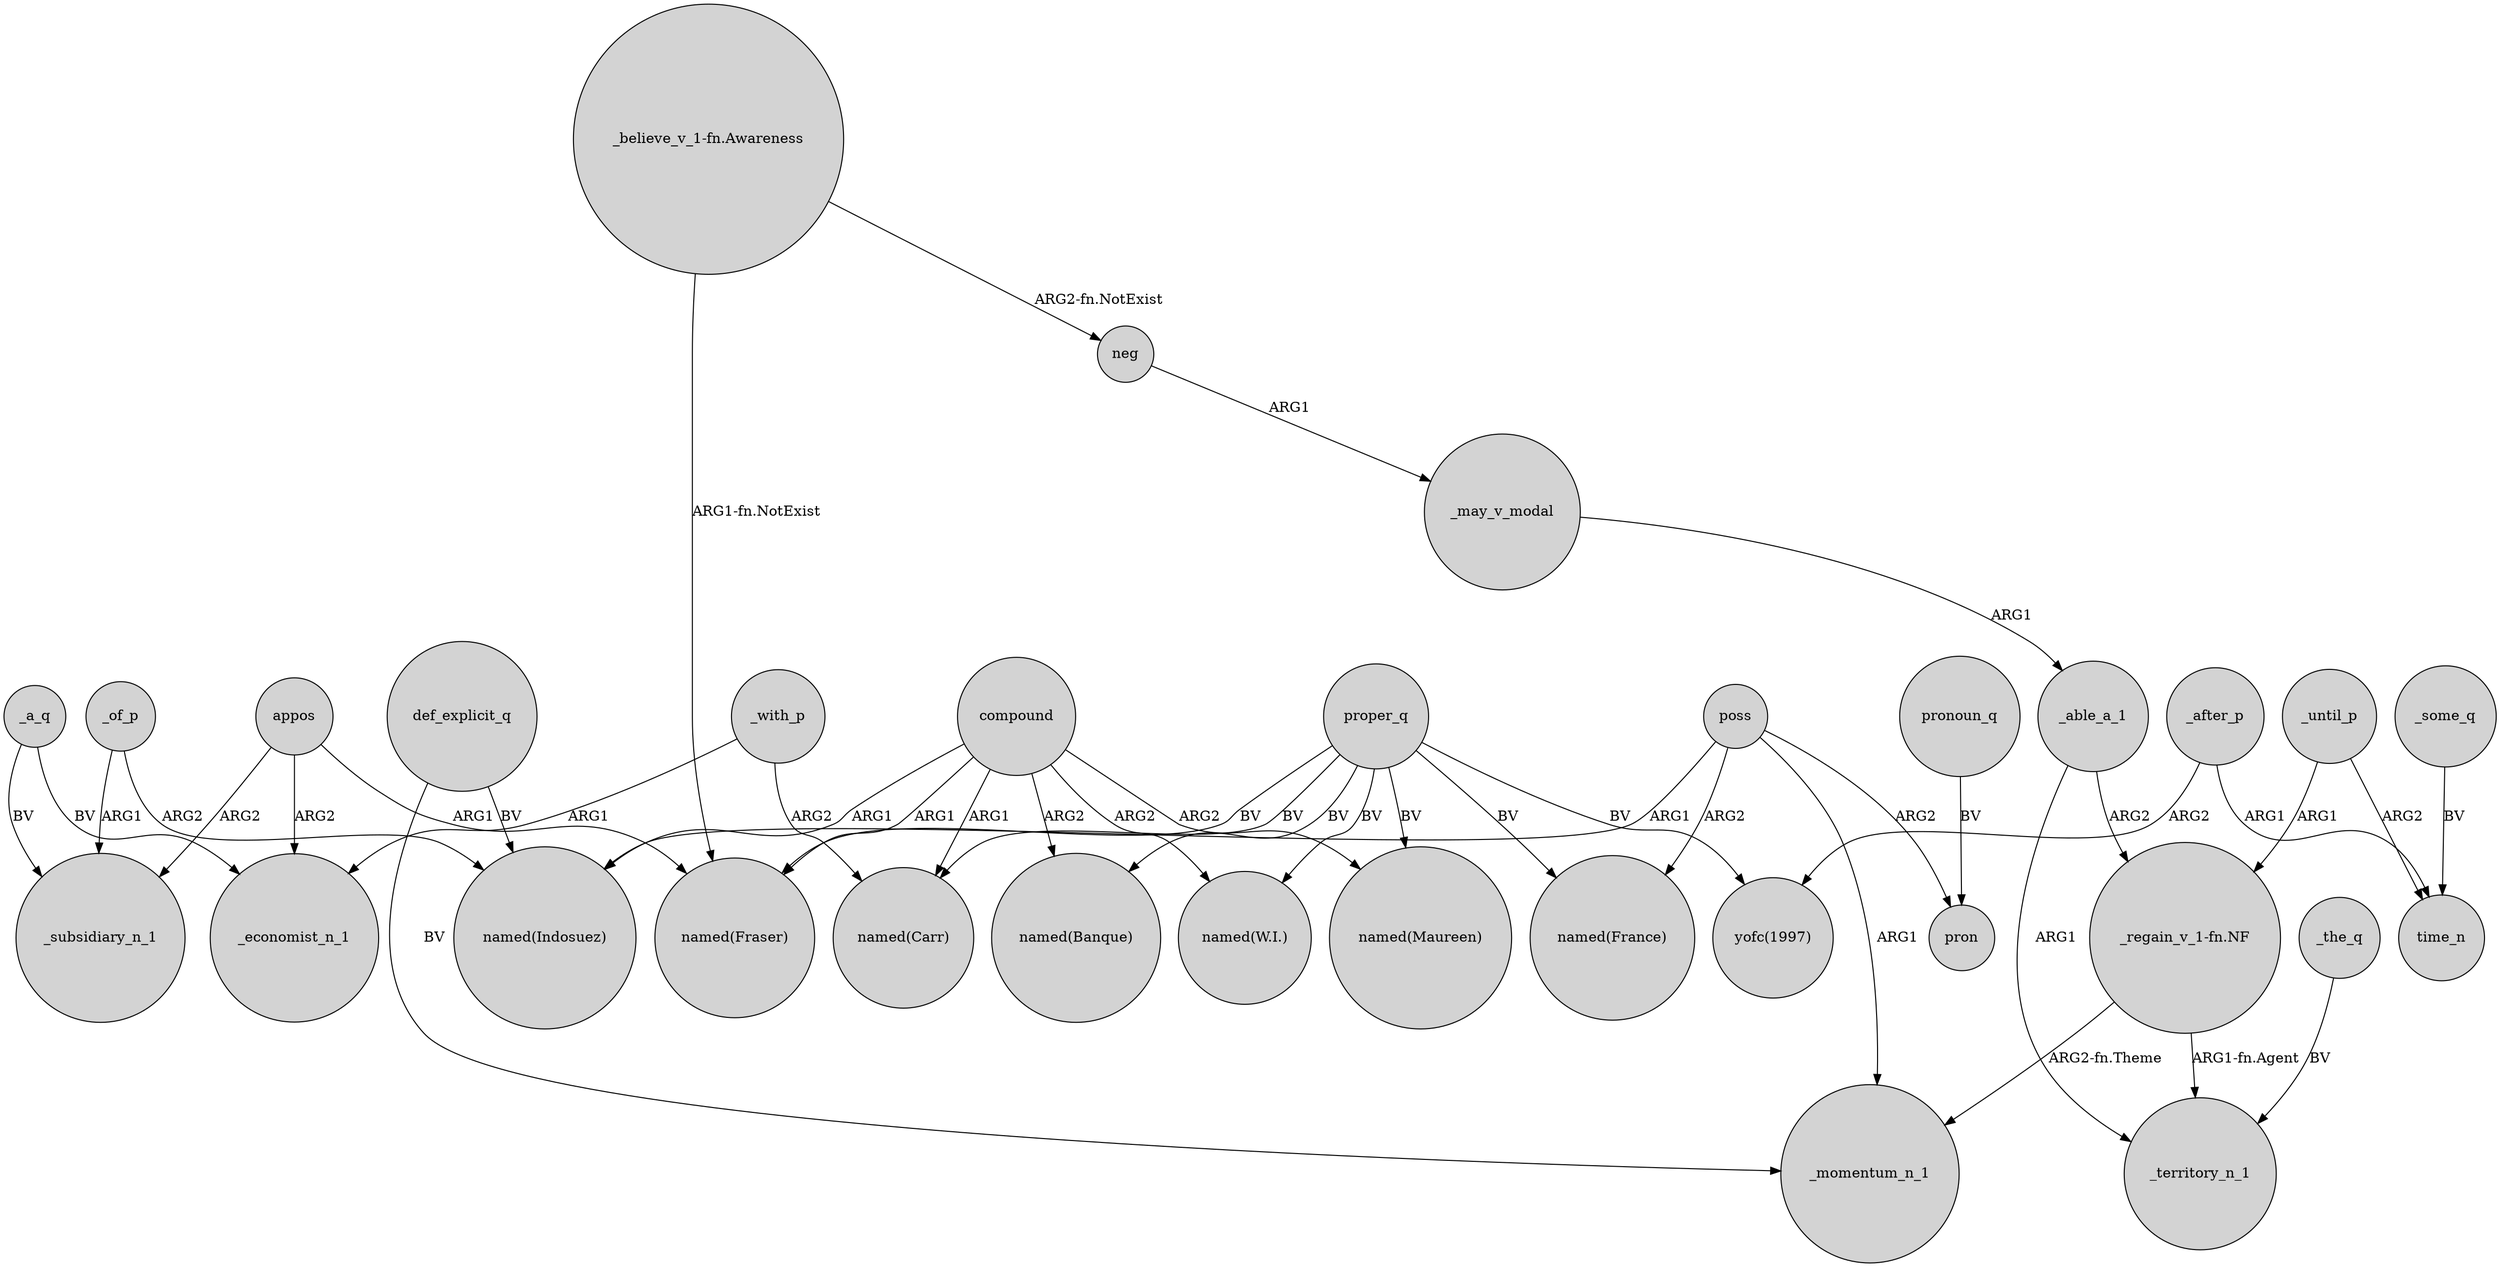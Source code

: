 digraph {
	node [shape=circle style=filled]
	def_explicit_q -> "named(Indosuez)" [label=BV]
	_of_p -> _subsidiary_n_1 [label=ARG1]
	appos -> _subsidiary_n_1 [label=ARG2]
	poss -> pron [label=ARG2]
	proper_q -> "named(Maureen)" [label=BV]
	proper_q -> "named(Banque)" [label=BV]
	_able_a_1 -> "_regain_v_1-fn.NF" [label=ARG2]
	appos -> _economist_n_1 [label=ARG2]
	proper_q -> "named(France)" [label=BV]
	neg -> _may_v_modal [label=ARG1]
	_some_q -> time_n [label=BV]
	"_believe_v_1-fn.Awareness" -> neg [label="ARG2-fn.NotExist"]
	_with_p -> "named(Carr)" [label=ARG2]
	compound -> "named(Maureen)" [label=ARG2]
	_a_q -> _economist_n_1 [label=BV]
	_until_p -> time_n [label=ARG2]
	poss -> _momentum_n_1 [label=ARG1]
	compound -> "named(Carr)" [label=ARG1]
	poss -> "named(France)" [label=ARG2]
	_a_q -> _subsidiary_n_1 [label=BV]
	_with_p -> _economist_n_1 [label=ARG1]
	"_regain_v_1-fn.NF" -> _territory_n_1 [label="ARG1-fn.Agent"]
	pronoun_q -> pron [label=BV]
	compound -> "named(Fraser)" [label=ARG1]
	"_regain_v_1-fn.NF" -> _momentum_n_1 [label="ARG2-fn.Theme"]
	compound -> "named(W.I.)" [label=ARG2]
	_until_p -> "_regain_v_1-fn.NF" [label=ARG1]
	_after_p -> time_n [label=ARG1]
	_after_p -> "yofc(1997)" [label=ARG2]
	proper_q -> "named(Carr)" [label=BV]
	_of_p -> "named(Indosuez)" [label=ARG2]
	proper_q -> "yofc(1997)" [label=BV]
	_the_q -> _territory_n_1 [label=BV]
	_able_a_1 -> _territory_n_1 [label=ARG1]
	appos -> "named(Fraser)" [label=ARG1]
	compound -> "named(Indosuez)" [label=ARG1]
	poss -> "named(Indosuez)" [label=ARG1]
	compound -> "named(Banque)" [label=ARG2]
	proper_q -> "named(Fraser)" [label=BV]
	"_believe_v_1-fn.Awareness" -> "named(Fraser)" [label="ARG1-fn.NotExist"]
	proper_q -> "named(W.I.)" [label=BV]
	_may_v_modal -> _able_a_1 [label=ARG1]
	def_explicit_q -> _momentum_n_1 [label=BV]
}
